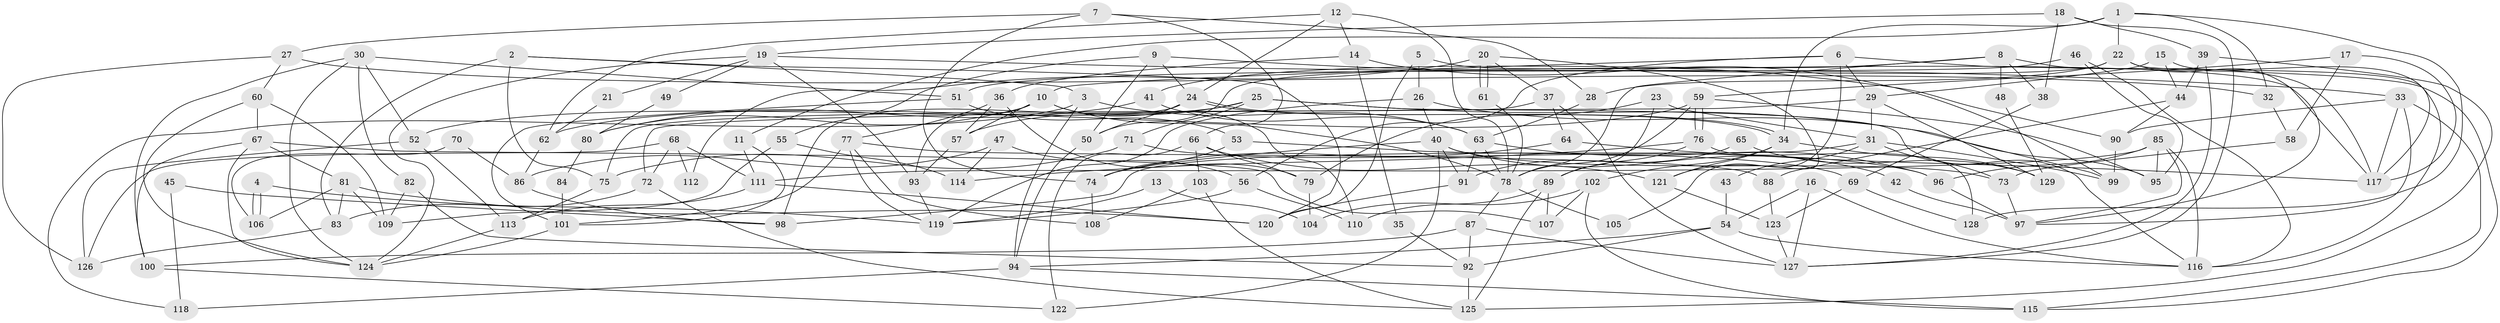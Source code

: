 // coarse degree distribution, {6: 0.15476190476190477, 5: 0.15476190476190477, 3: 0.16666666666666666, 7: 0.10714285714285714, 9: 0.023809523809523808, 2: 0.07142857142857142, 4: 0.25, 10: 0.011904761904761904, 8: 0.047619047619047616, 12: 0.011904761904761904}
// Generated by graph-tools (version 1.1) at 2025/52/02/27/25 19:52:02]
// undirected, 129 vertices, 258 edges
graph export_dot {
graph [start="1"]
  node [color=gray90,style=filled];
  1;
  2;
  3;
  4;
  5;
  6;
  7;
  8;
  9;
  10;
  11;
  12;
  13;
  14;
  15;
  16;
  17;
  18;
  19;
  20;
  21;
  22;
  23;
  24;
  25;
  26;
  27;
  28;
  29;
  30;
  31;
  32;
  33;
  34;
  35;
  36;
  37;
  38;
  39;
  40;
  41;
  42;
  43;
  44;
  45;
  46;
  47;
  48;
  49;
  50;
  51;
  52;
  53;
  54;
  55;
  56;
  57;
  58;
  59;
  60;
  61;
  62;
  63;
  64;
  65;
  66;
  67;
  68;
  69;
  70;
  71;
  72;
  73;
  74;
  75;
  76;
  77;
  78;
  79;
  80;
  81;
  82;
  83;
  84;
  85;
  86;
  87;
  88;
  89;
  90;
  91;
  92;
  93;
  94;
  95;
  96;
  97;
  98;
  99;
  100;
  101;
  102;
  103;
  104;
  105;
  106;
  107;
  108;
  109;
  110;
  111;
  112;
  113;
  114;
  115;
  116;
  117;
  118;
  119;
  120;
  121;
  122;
  123;
  124;
  125;
  126;
  127;
  128;
  129;
  1 -- 34;
  1 -- 32;
  1 -- 11;
  1 -- 22;
  1 -- 128;
  2 -- 120;
  2 -- 3;
  2 -- 75;
  2 -- 83;
  3 -- 63;
  3 -- 94;
  3 -- 118;
  4 -- 119;
  4 -- 106;
  4 -- 106;
  5 -- 117;
  5 -- 120;
  5 -- 26;
  6 -- 10;
  6 -- 115;
  6 -- 29;
  6 -- 56;
  6 -- 105;
  7 -- 66;
  7 -- 28;
  7 -- 27;
  7 -- 74;
  8 -- 38;
  8 -- 78;
  8 -- 41;
  8 -- 48;
  8 -- 117;
  9 -- 50;
  9 -- 24;
  9 -- 55;
  9 -- 90;
  10 -- 57;
  10 -- 93;
  10 -- 78;
  10 -- 80;
  10 -- 110;
  11 -- 111;
  11 -- 101;
  12 -- 78;
  12 -- 62;
  12 -- 14;
  12 -- 24;
  13 -- 119;
  13 -- 104;
  14 -- 99;
  14 -- 35;
  14 -- 36;
  15 -- 29;
  15 -- 117;
  15 -- 44;
  16 -- 54;
  16 -- 127;
  16 -- 116;
  17 -- 59;
  17 -- 117;
  17 -- 58;
  18 -- 19;
  18 -- 127;
  18 -- 38;
  18 -- 39;
  19 -- 93;
  19 -- 124;
  19 -- 21;
  19 -- 33;
  19 -- 49;
  20 -- 61;
  20 -- 61;
  20 -- 121;
  20 -- 37;
  20 -- 112;
  21 -- 62;
  22 -- 97;
  22 -- 28;
  22 -- 50;
  22 -- 116;
  23 -- 89;
  23 -- 31;
  23 -- 79;
  24 -- 34;
  24 -- 34;
  24 -- 50;
  24 -- 98;
  25 -- 116;
  25 -- 52;
  25 -- 57;
  25 -- 71;
  25 -- 95;
  26 -- 40;
  26 -- 99;
  26 -- 119;
  27 -- 126;
  27 -- 32;
  27 -- 60;
  28 -- 63;
  29 -- 31;
  29 -- 72;
  29 -- 129;
  30 -- 51;
  30 -- 124;
  30 -- 52;
  30 -- 82;
  30 -- 100;
  31 -- 99;
  31 -- 73;
  31 -- 43;
  31 -- 98;
  32 -- 58;
  33 -- 97;
  33 -- 90;
  33 -- 115;
  33 -- 117;
  34 -- 102;
  34 -- 121;
  34 -- 129;
  35 -- 92;
  36 -- 77;
  36 -- 57;
  36 -- 79;
  37 -- 64;
  37 -- 75;
  37 -- 127;
  38 -- 69;
  39 -- 44;
  39 -- 125;
  39 -- 127;
  40 -- 91;
  40 -- 74;
  40 -- 42;
  40 -- 73;
  40 -- 122;
  41 -- 63;
  41 -- 80;
  42 -- 97;
  43 -- 54;
  44 -- 90;
  44 -- 88;
  45 -- 118;
  45 -- 98;
  46 -- 116;
  46 -- 95;
  46 -- 51;
  47 -- 56;
  47 -- 114;
  47 -- 86;
  48 -- 129;
  49 -- 80;
  50 -- 94;
  51 -- 101;
  51 -- 53;
  52 -- 113;
  52 -- 126;
  53 -- 69;
  53 -- 74;
  54 -- 92;
  54 -- 116;
  54 -- 94;
  55 -- 109;
  55 -- 114;
  56 -- 119;
  56 -- 110;
  57 -- 93;
  58 -- 73;
  59 -- 76;
  59 -- 76;
  59 -- 78;
  59 -- 62;
  59 -- 95;
  60 -- 67;
  60 -- 109;
  60 -- 124;
  61 -- 78;
  62 -- 86;
  63 -- 78;
  63 -- 96;
  63 -- 91;
  64 -- 117;
  64 -- 74;
  65 -- 129;
  65 -- 91;
  66 -- 122;
  66 -- 79;
  66 -- 103;
  66 -- 121;
  67 -- 100;
  67 -- 124;
  67 -- 81;
  67 -- 107;
  68 -- 126;
  68 -- 111;
  68 -- 72;
  68 -- 112;
  69 -- 123;
  69 -- 128;
  70 -- 106;
  70 -- 86;
  71 -- 75;
  71 -- 96;
  72 -- 83;
  72 -- 125;
  73 -- 97;
  74 -- 108;
  75 -- 113;
  76 -- 89;
  76 -- 114;
  76 -- 128;
  77 -- 88;
  77 -- 108;
  77 -- 101;
  77 -- 119;
  78 -- 87;
  78 -- 105;
  79 -- 104;
  80 -- 84;
  81 -- 83;
  81 -- 106;
  81 -- 109;
  81 -- 120;
  82 -- 109;
  82 -- 92;
  83 -- 126;
  84 -- 101;
  85 -- 116;
  85 -- 95;
  85 -- 96;
  85 -- 97;
  85 -- 111;
  86 -- 98;
  87 -- 127;
  87 -- 92;
  87 -- 100;
  88 -- 123;
  89 -- 110;
  89 -- 125;
  89 -- 107;
  90 -- 99;
  91 -- 120;
  92 -- 125;
  93 -- 119;
  94 -- 115;
  94 -- 118;
  96 -- 97;
  100 -- 122;
  101 -- 124;
  102 -- 115;
  102 -- 107;
  102 -- 104;
  103 -- 125;
  103 -- 108;
  111 -- 113;
  111 -- 120;
  113 -- 124;
  121 -- 123;
  123 -- 127;
}
